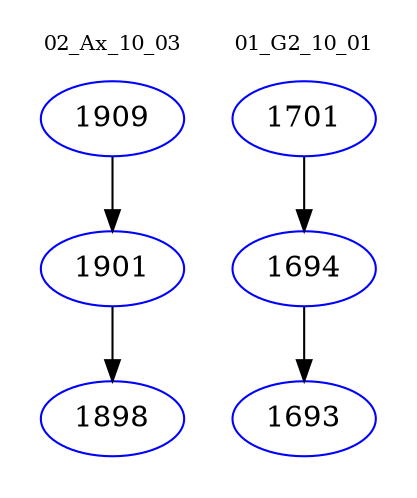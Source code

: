 digraph{
subgraph cluster_0 {
color = white
label = "02_Ax_10_03";
fontsize=10;
T0_1909 [label="1909", color="blue"]
T0_1909 -> T0_1901 [color="black"]
T0_1901 [label="1901", color="blue"]
T0_1901 -> T0_1898 [color="black"]
T0_1898 [label="1898", color="blue"]
}
subgraph cluster_1 {
color = white
label = "01_G2_10_01";
fontsize=10;
T1_1701 [label="1701", color="blue"]
T1_1701 -> T1_1694 [color="black"]
T1_1694 [label="1694", color="blue"]
T1_1694 -> T1_1693 [color="black"]
T1_1693 [label="1693", color="blue"]
}
}
